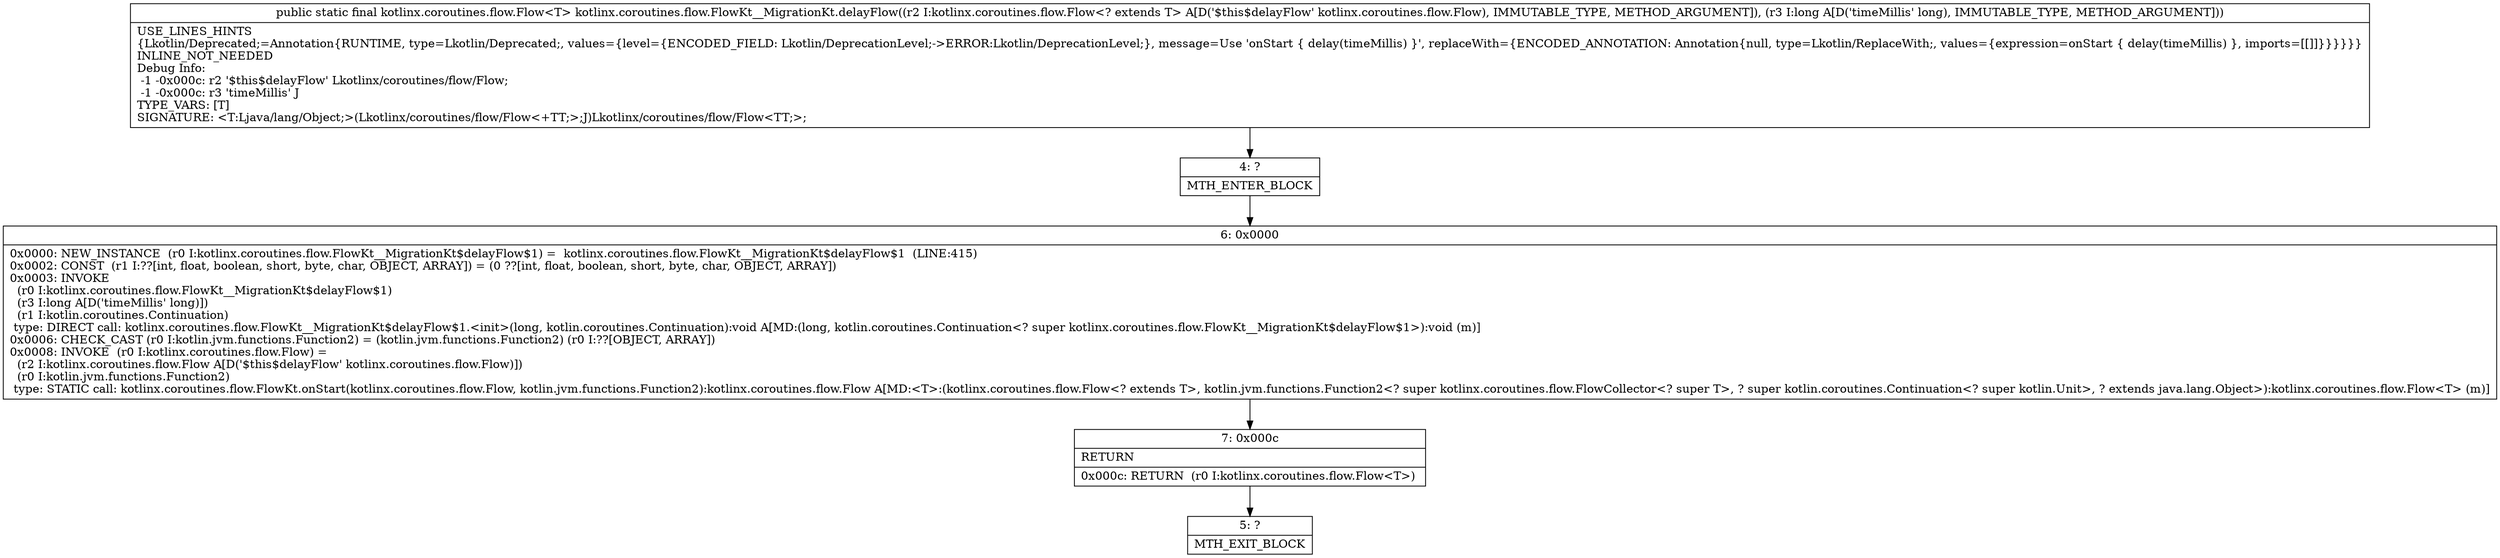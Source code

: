 digraph "CFG forkotlinx.coroutines.flow.FlowKt__MigrationKt.delayFlow(Lkotlinx\/coroutines\/flow\/Flow;J)Lkotlinx\/coroutines\/flow\/Flow;" {
Node_4 [shape=record,label="{4\:\ ?|MTH_ENTER_BLOCK\l}"];
Node_6 [shape=record,label="{6\:\ 0x0000|0x0000: NEW_INSTANCE  (r0 I:kotlinx.coroutines.flow.FlowKt__MigrationKt$delayFlow$1) =  kotlinx.coroutines.flow.FlowKt__MigrationKt$delayFlow$1  (LINE:415)\l0x0002: CONST  (r1 I:??[int, float, boolean, short, byte, char, OBJECT, ARRAY]) = (0 ??[int, float, boolean, short, byte, char, OBJECT, ARRAY]) \l0x0003: INVOKE  \l  (r0 I:kotlinx.coroutines.flow.FlowKt__MigrationKt$delayFlow$1)\l  (r3 I:long A[D('timeMillis' long)])\l  (r1 I:kotlin.coroutines.Continuation)\l type: DIRECT call: kotlinx.coroutines.flow.FlowKt__MigrationKt$delayFlow$1.\<init\>(long, kotlin.coroutines.Continuation):void A[MD:(long, kotlin.coroutines.Continuation\<? super kotlinx.coroutines.flow.FlowKt__MigrationKt$delayFlow$1\>):void (m)]\l0x0006: CHECK_CAST (r0 I:kotlin.jvm.functions.Function2) = (kotlin.jvm.functions.Function2) (r0 I:??[OBJECT, ARRAY]) \l0x0008: INVOKE  (r0 I:kotlinx.coroutines.flow.Flow) = \l  (r2 I:kotlinx.coroutines.flow.Flow A[D('$this$delayFlow' kotlinx.coroutines.flow.Flow)])\l  (r0 I:kotlin.jvm.functions.Function2)\l type: STATIC call: kotlinx.coroutines.flow.FlowKt.onStart(kotlinx.coroutines.flow.Flow, kotlin.jvm.functions.Function2):kotlinx.coroutines.flow.Flow A[MD:\<T\>:(kotlinx.coroutines.flow.Flow\<? extends T\>, kotlin.jvm.functions.Function2\<? super kotlinx.coroutines.flow.FlowCollector\<? super T\>, ? super kotlin.coroutines.Continuation\<? super kotlin.Unit\>, ? extends java.lang.Object\>):kotlinx.coroutines.flow.Flow\<T\> (m)]\l}"];
Node_7 [shape=record,label="{7\:\ 0x000c|RETURN\l|0x000c: RETURN  (r0 I:kotlinx.coroutines.flow.Flow\<T\>) \l}"];
Node_5 [shape=record,label="{5\:\ ?|MTH_EXIT_BLOCK\l}"];
MethodNode[shape=record,label="{public static final kotlinx.coroutines.flow.Flow\<T\> kotlinx.coroutines.flow.FlowKt__MigrationKt.delayFlow((r2 I:kotlinx.coroutines.flow.Flow\<? extends T\> A[D('$this$delayFlow' kotlinx.coroutines.flow.Flow), IMMUTABLE_TYPE, METHOD_ARGUMENT]), (r3 I:long A[D('timeMillis' long), IMMUTABLE_TYPE, METHOD_ARGUMENT]))  | USE_LINES_HINTS\l\{Lkotlin\/Deprecated;=Annotation\{RUNTIME, type=Lkotlin\/Deprecated;, values=\{level=\{ENCODED_FIELD: Lkotlin\/DeprecationLevel;\-\>ERROR:Lkotlin\/DeprecationLevel;\}, message=Use 'onStart \{ delay(timeMillis) \}', replaceWith=\{ENCODED_ANNOTATION: Annotation\{null, type=Lkotlin\/ReplaceWith;, values=\{expression=onStart \{ delay(timeMillis) \}, imports=[[]]\}\}\}\}\}\}\lINLINE_NOT_NEEDED\lDebug Info:\l  \-1 \-0x000c: r2 '$this$delayFlow' Lkotlinx\/coroutines\/flow\/Flow;\l  \-1 \-0x000c: r3 'timeMillis' J\lTYPE_VARS: [T]\lSIGNATURE: \<T:Ljava\/lang\/Object;\>(Lkotlinx\/coroutines\/flow\/Flow\<+TT;\>;J)Lkotlinx\/coroutines\/flow\/Flow\<TT;\>;\l}"];
MethodNode -> Node_4;Node_4 -> Node_6;
Node_6 -> Node_7;
Node_7 -> Node_5;
}

